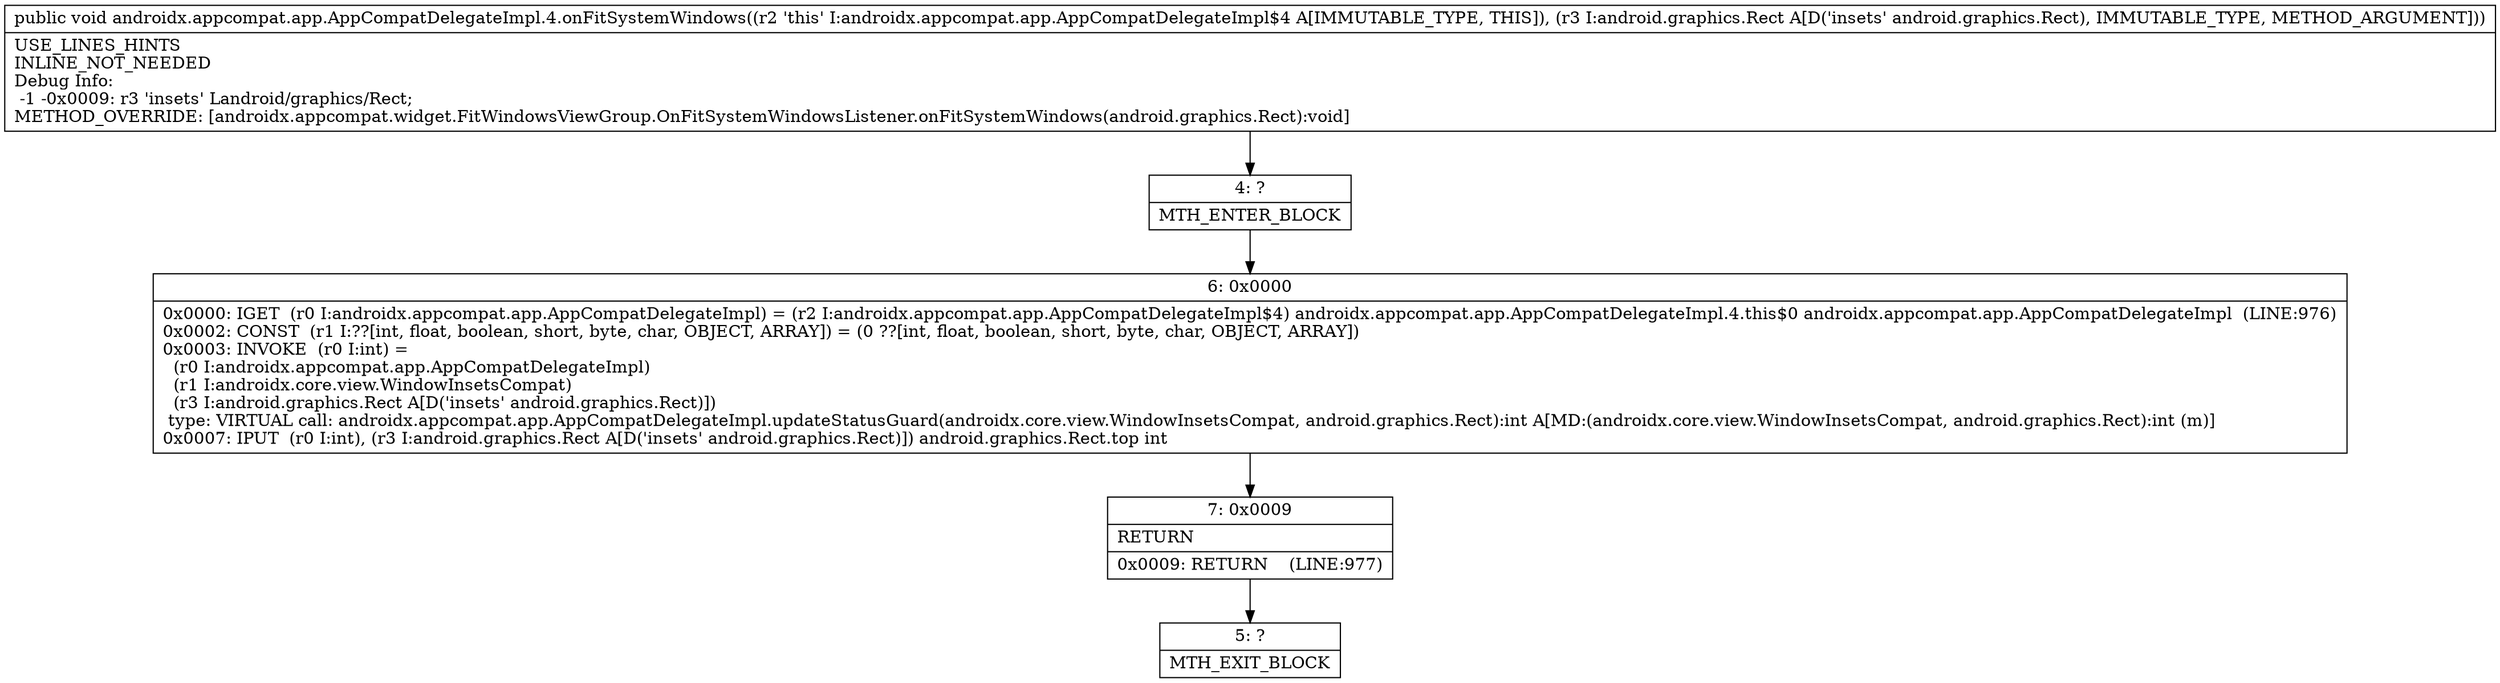 digraph "CFG forandroidx.appcompat.app.AppCompatDelegateImpl.4.onFitSystemWindows(Landroid\/graphics\/Rect;)V" {
Node_4 [shape=record,label="{4\:\ ?|MTH_ENTER_BLOCK\l}"];
Node_6 [shape=record,label="{6\:\ 0x0000|0x0000: IGET  (r0 I:androidx.appcompat.app.AppCompatDelegateImpl) = (r2 I:androidx.appcompat.app.AppCompatDelegateImpl$4) androidx.appcompat.app.AppCompatDelegateImpl.4.this$0 androidx.appcompat.app.AppCompatDelegateImpl  (LINE:976)\l0x0002: CONST  (r1 I:??[int, float, boolean, short, byte, char, OBJECT, ARRAY]) = (0 ??[int, float, boolean, short, byte, char, OBJECT, ARRAY]) \l0x0003: INVOKE  (r0 I:int) = \l  (r0 I:androidx.appcompat.app.AppCompatDelegateImpl)\l  (r1 I:androidx.core.view.WindowInsetsCompat)\l  (r3 I:android.graphics.Rect A[D('insets' android.graphics.Rect)])\l type: VIRTUAL call: androidx.appcompat.app.AppCompatDelegateImpl.updateStatusGuard(androidx.core.view.WindowInsetsCompat, android.graphics.Rect):int A[MD:(androidx.core.view.WindowInsetsCompat, android.graphics.Rect):int (m)]\l0x0007: IPUT  (r0 I:int), (r3 I:android.graphics.Rect A[D('insets' android.graphics.Rect)]) android.graphics.Rect.top int \l}"];
Node_7 [shape=record,label="{7\:\ 0x0009|RETURN\l|0x0009: RETURN    (LINE:977)\l}"];
Node_5 [shape=record,label="{5\:\ ?|MTH_EXIT_BLOCK\l}"];
MethodNode[shape=record,label="{public void androidx.appcompat.app.AppCompatDelegateImpl.4.onFitSystemWindows((r2 'this' I:androidx.appcompat.app.AppCompatDelegateImpl$4 A[IMMUTABLE_TYPE, THIS]), (r3 I:android.graphics.Rect A[D('insets' android.graphics.Rect), IMMUTABLE_TYPE, METHOD_ARGUMENT]))  | USE_LINES_HINTS\lINLINE_NOT_NEEDED\lDebug Info:\l  \-1 \-0x0009: r3 'insets' Landroid\/graphics\/Rect;\lMETHOD_OVERRIDE: [androidx.appcompat.widget.FitWindowsViewGroup.OnFitSystemWindowsListener.onFitSystemWindows(android.graphics.Rect):void]\l}"];
MethodNode -> Node_4;Node_4 -> Node_6;
Node_6 -> Node_7;
Node_7 -> Node_5;
}

